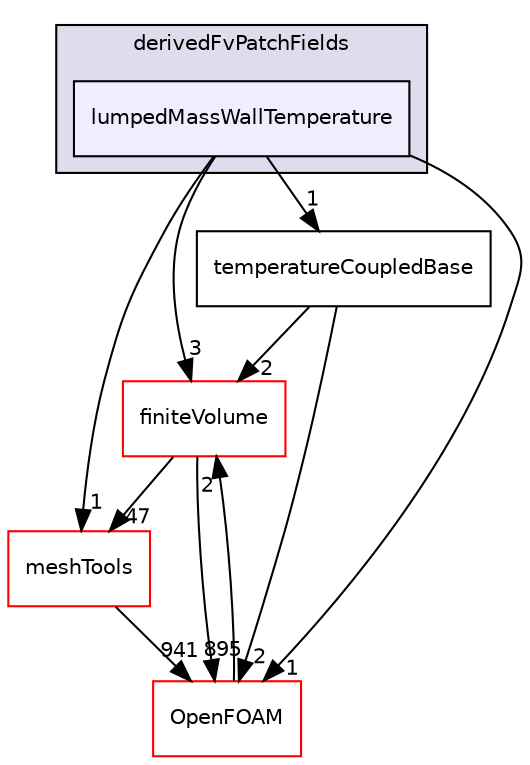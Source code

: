 digraph "src/TurbulenceModels/compressible/turbulentFluidThermoModels/derivedFvPatchFields/lumpedMassWallTemperature" {
  bgcolor=transparent;
  compound=true
  node [ fontsize="10", fontname="Helvetica"];
  edge [ labelfontsize="10", labelfontname="Helvetica"];
  subgraph clusterdir_d7c89f283599343304e45068c6742eff {
    graph [ bgcolor="#ddddee", pencolor="black", label="derivedFvPatchFields" fontname="Helvetica", fontsize="10", URL="dir_d7c89f283599343304e45068c6742eff.html"]
  dir_d4e7c0f35da6f9cfc86c91aeb8e9c72a [shape=box, label="lumpedMassWallTemperature", style="filled", fillcolor="#eeeeff", pencolor="black", URL="dir_d4e7c0f35da6f9cfc86c91aeb8e9c72a.html"];
  }
  dir_9bd15774b555cf7259a6fa18f99fe99b [shape=box label="finiteVolume" color="red" URL="dir_9bd15774b555cf7259a6fa18f99fe99b.html"];
  dir_ae30ad0bef50cf391b24c614251bb9fd [shape=box label="meshTools" color="red" URL="dir_ae30ad0bef50cf391b24c614251bb9fd.html"];
  dir_c5473ff19b20e6ec4dfe5c310b3778a8 [shape=box label="OpenFOAM" color="red" URL="dir_c5473ff19b20e6ec4dfe5c310b3778a8.html"];
  dir_167e230efc27073194ca695e31623f20 [shape=box label="temperatureCoupledBase" URL="dir_167e230efc27073194ca695e31623f20.html"];
  dir_9bd15774b555cf7259a6fa18f99fe99b->dir_ae30ad0bef50cf391b24c614251bb9fd [headlabel="47", labeldistance=1.5 headhref="dir_000814_001949.html"];
  dir_9bd15774b555cf7259a6fa18f99fe99b->dir_c5473ff19b20e6ec4dfe5c310b3778a8 [headlabel="895", labeldistance=1.5 headhref="dir_000814_002151.html"];
  dir_ae30ad0bef50cf391b24c614251bb9fd->dir_c5473ff19b20e6ec4dfe5c310b3778a8 [headlabel="941", labeldistance=1.5 headhref="dir_001949_002151.html"];
  dir_c5473ff19b20e6ec4dfe5c310b3778a8->dir_9bd15774b555cf7259a6fa18f99fe99b [headlabel="2", labeldistance=1.5 headhref="dir_002151_000814.html"];
  dir_d4e7c0f35da6f9cfc86c91aeb8e9c72a->dir_9bd15774b555cf7259a6fa18f99fe99b [headlabel="3", labeldistance=1.5 headhref="dir_003990_000814.html"];
  dir_d4e7c0f35da6f9cfc86c91aeb8e9c72a->dir_ae30ad0bef50cf391b24c614251bb9fd [headlabel="1", labeldistance=1.5 headhref="dir_003990_001949.html"];
  dir_d4e7c0f35da6f9cfc86c91aeb8e9c72a->dir_c5473ff19b20e6ec4dfe5c310b3778a8 [headlabel="1", labeldistance=1.5 headhref="dir_003990_002151.html"];
  dir_d4e7c0f35da6f9cfc86c91aeb8e9c72a->dir_167e230efc27073194ca695e31623f20 [headlabel="1", labeldistance=1.5 headhref="dir_003990_003993.html"];
  dir_167e230efc27073194ca695e31623f20->dir_9bd15774b555cf7259a6fa18f99fe99b [headlabel="2", labeldistance=1.5 headhref="dir_003993_000814.html"];
  dir_167e230efc27073194ca695e31623f20->dir_c5473ff19b20e6ec4dfe5c310b3778a8 [headlabel="2", labeldistance=1.5 headhref="dir_003993_002151.html"];
}
